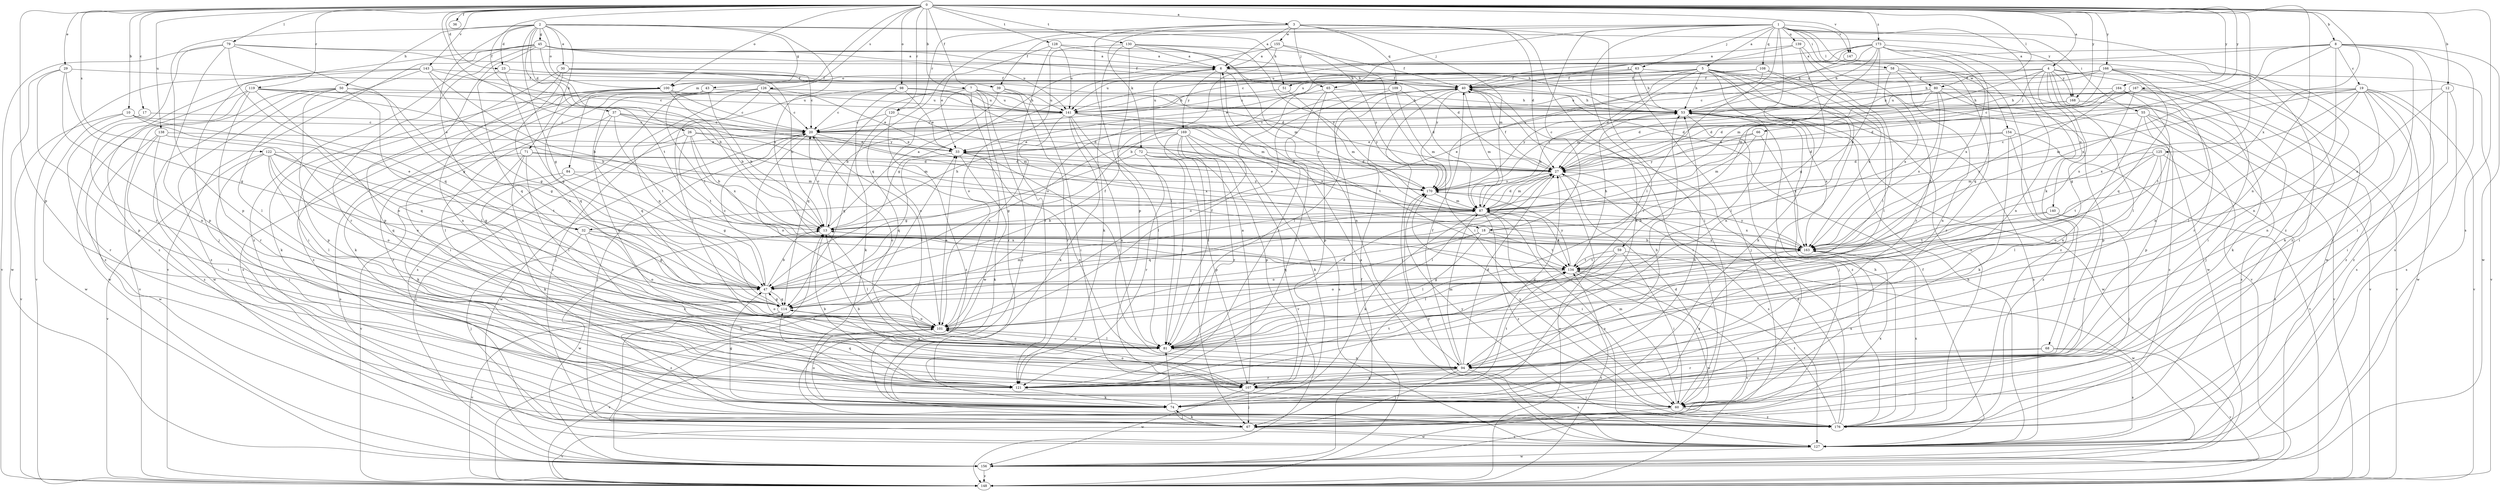strict digraph  {
0;
1;
2;
3;
4;
5;
6;
7;
8;
10;
12;
13;
17;
18;
19;
20;
23;
26;
27;
29;
30;
32;
33;
36;
37;
39;
40;
43;
45;
47;
50;
51;
53;
55;
58;
59;
60;
63;
65;
66;
67;
68;
71;
72;
74;
79;
80;
81;
84;
87;
94;
98;
100;
101;
107;
108;
109;
114;
119;
120;
121;
122;
125;
126;
127;
128;
130;
134;
138;
139;
140;
141;
143;
147;
148;
154;
155;
156;
163;
164;
166;
167;
168;
169;
170;
173;
176;
0 -> 3  [label=a];
0 -> 4  [label=a];
0 -> 7  [label=b];
0 -> 8  [label=b];
0 -> 10  [label=b];
0 -> 12  [label=b];
0 -> 17  [label=c];
0 -> 18  [label=c];
0 -> 23  [label=d];
0 -> 29  [label=e];
0 -> 36  [label=f];
0 -> 37  [label=f];
0 -> 39  [label=f];
0 -> 79  [label=l];
0 -> 80  [label=l];
0 -> 84  [label=m];
0 -> 94  [label=n];
0 -> 98  [label=o];
0 -> 100  [label=o];
0 -> 107  [label=p];
0 -> 119  [label=r];
0 -> 120  [label=r];
0 -> 122  [label=s];
0 -> 125  [label=s];
0 -> 126  [label=s];
0 -> 127  [label=s];
0 -> 128  [label=t];
0 -> 130  [label=t];
0 -> 138  [label=u];
0 -> 143  [label=v];
0 -> 147  [label=v];
0 -> 163  [label=x];
0 -> 164  [label=y];
0 -> 166  [label=y];
0 -> 167  [label=y];
0 -> 168  [label=y];
0 -> 173  [label=z];
1 -> 5  [label=a];
1 -> 18  [label=c];
1 -> 39  [label=f];
1 -> 55  [label=i];
1 -> 58  [label=i];
1 -> 59  [label=i];
1 -> 63  [label=j];
1 -> 65  [label=j];
1 -> 68  [label=k];
1 -> 80  [label=l];
1 -> 81  [label=l];
1 -> 108  [label=q];
1 -> 120  [label=r];
1 -> 121  [label=r];
1 -> 139  [label=u];
1 -> 147  [label=v];
1 -> 154  [label=w];
1 -> 176  [label=z];
2 -> 23  [label=d];
2 -> 26  [label=d];
2 -> 30  [label=e];
2 -> 32  [label=e];
2 -> 43  [label=g];
2 -> 45  [label=g];
2 -> 47  [label=g];
2 -> 50  [label=h];
2 -> 51  [label=h];
2 -> 71  [label=k];
2 -> 100  [label=o];
2 -> 107  [label=p];
2 -> 134  [label=t];
2 -> 163  [label=x];
2 -> 168  [label=y];
3 -> 6  [label=a];
3 -> 27  [label=d];
3 -> 60  [label=i];
3 -> 65  [label=j];
3 -> 72  [label=k];
3 -> 74  [label=k];
3 -> 87  [label=m];
3 -> 107  [label=p];
3 -> 109  [label=q];
3 -> 114  [label=q];
3 -> 155  [label=w];
4 -> 40  [label=f];
4 -> 47  [label=g];
4 -> 60  [label=i];
4 -> 66  [label=j];
4 -> 81  [label=l];
4 -> 87  [label=m];
4 -> 100  [label=o];
4 -> 121  [label=r];
4 -> 140  [label=u];
4 -> 148  [label=v];
4 -> 168  [label=y];
5 -> 27  [label=d];
5 -> 32  [label=e];
5 -> 40  [label=f];
5 -> 51  [label=h];
5 -> 53  [label=h];
5 -> 60  [label=i];
5 -> 74  [label=k];
5 -> 81  [label=l];
5 -> 94  [label=n];
5 -> 100  [label=o];
5 -> 141  [label=u];
5 -> 148  [label=v];
5 -> 156  [label=w];
6 -> 40  [label=f];
6 -> 94  [label=n];
6 -> 121  [label=r];
6 -> 141  [label=u];
6 -> 169  [label=y];
7 -> 53  [label=h];
7 -> 101  [label=o];
7 -> 114  [label=q];
7 -> 121  [label=r];
7 -> 141  [label=u];
7 -> 156  [label=w];
7 -> 176  [label=z];
8 -> 6  [label=a];
8 -> 18  [label=c];
8 -> 19  [label=c];
8 -> 20  [label=c];
8 -> 60  [label=i];
8 -> 67  [label=j];
8 -> 94  [label=n];
8 -> 127  [label=s];
8 -> 156  [label=w];
8 -> 163  [label=x];
10 -> 20  [label=c];
10 -> 32  [label=e];
10 -> 114  [label=q];
10 -> 148  [label=v];
10 -> 156  [label=w];
12 -> 53  [label=h];
12 -> 60  [label=i];
12 -> 127  [label=s];
12 -> 163  [label=x];
13 -> 6  [label=a];
13 -> 20  [label=c];
13 -> 53  [label=h];
13 -> 81  [label=l];
13 -> 156  [label=w];
13 -> 163  [label=x];
17 -> 20  [label=c];
17 -> 121  [label=r];
18 -> 81  [label=l];
18 -> 101  [label=o];
18 -> 114  [label=q];
18 -> 134  [label=t];
18 -> 163  [label=x];
19 -> 27  [label=d];
19 -> 53  [label=h];
19 -> 81  [label=l];
19 -> 87  [label=m];
19 -> 94  [label=n];
19 -> 127  [label=s];
19 -> 148  [label=v];
19 -> 156  [label=w];
19 -> 163  [label=x];
19 -> 176  [label=z];
20 -> 33  [label=e];
20 -> 67  [label=j];
20 -> 81  [label=l];
20 -> 101  [label=o];
20 -> 156  [label=w];
20 -> 163  [label=x];
23 -> 27  [label=d];
23 -> 40  [label=f];
23 -> 47  [label=g];
23 -> 114  [label=q];
26 -> 13  [label=b];
26 -> 33  [label=e];
26 -> 87  [label=m];
26 -> 121  [label=r];
26 -> 134  [label=t];
26 -> 163  [label=x];
27 -> 40  [label=f];
27 -> 81  [label=l];
27 -> 87  [label=m];
27 -> 127  [label=s];
27 -> 148  [label=v];
27 -> 170  [label=y];
29 -> 40  [label=f];
29 -> 47  [label=g];
29 -> 94  [label=n];
29 -> 107  [label=p];
29 -> 156  [label=w];
30 -> 13  [label=b];
30 -> 20  [label=c];
30 -> 40  [label=f];
30 -> 60  [label=i];
30 -> 94  [label=n];
30 -> 101  [label=o];
32 -> 47  [label=g];
32 -> 67  [label=j];
32 -> 101  [label=o];
32 -> 121  [label=r];
32 -> 163  [label=x];
33 -> 27  [label=d];
33 -> 74  [label=k];
33 -> 81  [label=l];
33 -> 94  [label=n];
33 -> 114  [label=q];
37 -> 20  [label=c];
37 -> 27  [label=d];
37 -> 81  [label=l];
37 -> 87  [label=m];
37 -> 114  [label=q];
37 -> 134  [label=t];
39 -> 13  [label=b];
39 -> 60  [label=i];
39 -> 121  [label=r];
39 -> 141  [label=u];
40 -> 53  [label=h];
40 -> 60  [label=i];
40 -> 67  [label=j];
40 -> 81  [label=l];
40 -> 87  [label=m];
43 -> 13  [label=b];
43 -> 60  [label=i];
43 -> 74  [label=k];
43 -> 134  [label=t];
43 -> 141  [label=u];
45 -> 6  [label=a];
45 -> 13  [label=b];
45 -> 40  [label=f];
45 -> 53  [label=h];
45 -> 67  [label=j];
45 -> 107  [label=p];
45 -> 121  [label=r];
45 -> 141  [label=u];
45 -> 148  [label=v];
45 -> 176  [label=z];
47 -> 13  [label=b];
47 -> 20  [label=c];
47 -> 40  [label=f];
47 -> 101  [label=o];
47 -> 114  [label=q];
50 -> 47  [label=g];
50 -> 81  [label=l];
50 -> 107  [label=p];
50 -> 141  [label=u];
50 -> 148  [label=v];
50 -> 156  [label=w];
50 -> 176  [label=z];
51 -> 87  [label=m];
51 -> 141  [label=u];
53 -> 20  [label=c];
53 -> 67  [label=j];
53 -> 127  [label=s];
53 -> 156  [label=w];
53 -> 163  [label=x];
53 -> 176  [label=z];
55 -> 20  [label=c];
55 -> 94  [label=n];
55 -> 107  [label=p];
55 -> 127  [label=s];
55 -> 148  [label=v];
55 -> 176  [label=z];
58 -> 40  [label=f];
58 -> 94  [label=n];
58 -> 121  [label=r];
58 -> 163  [label=x];
58 -> 176  [label=z];
59 -> 60  [label=i];
59 -> 81  [label=l];
59 -> 101  [label=o];
59 -> 134  [label=t];
59 -> 156  [label=w];
60 -> 27  [label=d];
60 -> 87  [label=m];
60 -> 156  [label=w];
60 -> 163  [label=x];
60 -> 170  [label=y];
60 -> 176  [label=z];
63 -> 13  [label=b];
63 -> 40  [label=f];
63 -> 53  [label=h];
63 -> 67  [label=j];
63 -> 176  [label=z];
65 -> 53  [label=h];
65 -> 101  [label=o];
65 -> 107  [label=p];
65 -> 121  [label=r];
65 -> 170  [label=y];
66 -> 33  [label=e];
66 -> 87  [label=m];
66 -> 163  [label=x];
66 -> 170  [label=y];
67 -> 13  [label=b];
67 -> 74  [label=k];
67 -> 127  [label=s];
67 -> 148  [label=v];
67 -> 163  [label=x];
68 -> 94  [label=n];
68 -> 121  [label=r];
68 -> 127  [label=s];
68 -> 148  [label=v];
71 -> 27  [label=d];
71 -> 74  [label=k];
71 -> 81  [label=l];
71 -> 87  [label=m];
71 -> 121  [label=r];
71 -> 127  [label=s];
72 -> 27  [label=d];
72 -> 47  [label=g];
72 -> 67  [label=j];
72 -> 81  [label=l];
72 -> 107  [label=p];
72 -> 121  [label=r];
74 -> 47  [label=g];
74 -> 53  [label=h];
74 -> 67  [label=j];
74 -> 81  [label=l];
74 -> 101  [label=o];
74 -> 163  [label=x];
79 -> 6  [label=a];
79 -> 47  [label=g];
79 -> 53  [label=h];
79 -> 107  [label=p];
79 -> 114  [label=q];
79 -> 121  [label=r];
79 -> 148  [label=v];
80 -> 27  [label=d];
80 -> 107  [label=p];
80 -> 134  [label=t];
80 -> 141  [label=u];
80 -> 148  [label=v];
80 -> 163  [label=x];
80 -> 170  [label=y];
81 -> 20  [label=c];
81 -> 27  [label=d];
81 -> 94  [label=n];
81 -> 101  [label=o];
84 -> 47  [label=g];
84 -> 74  [label=k];
84 -> 148  [label=v];
84 -> 170  [label=y];
87 -> 13  [label=b];
87 -> 27  [label=d];
87 -> 53  [label=h];
87 -> 60  [label=i];
87 -> 74  [label=k];
87 -> 114  [label=q];
87 -> 127  [label=s];
87 -> 134  [label=t];
87 -> 163  [label=x];
87 -> 176  [label=z];
94 -> 27  [label=d];
94 -> 40  [label=f];
94 -> 67  [label=j];
94 -> 87  [label=m];
94 -> 107  [label=p];
94 -> 114  [label=q];
94 -> 121  [label=r];
94 -> 127  [label=s];
98 -> 20  [label=c];
98 -> 33  [label=e];
98 -> 67  [label=j];
98 -> 74  [label=k];
98 -> 87  [label=m];
98 -> 141  [label=u];
100 -> 13  [label=b];
100 -> 20  [label=c];
100 -> 53  [label=h];
100 -> 74  [label=k];
100 -> 114  [label=q];
100 -> 127  [label=s];
100 -> 176  [label=z];
101 -> 33  [label=e];
101 -> 40  [label=f];
101 -> 81  [label=l];
101 -> 148  [label=v];
107 -> 6  [label=a];
107 -> 13  [label=b];
107 -> 27  [label=d];
107 -> 53  [label=h];
107 -> 60  [label=i];
107 -> 67  [label=j];
107 -> 101  [label=o];
107 -> 134  [label=t];
107 -> 156  [label=w];
108 -> 33  [label=e];
108 -> 40  [label=f];
108 -> 81  [label=l];
108 -> 87  [label=m];
108 -> 163  [label=x];
109 -> 27  [label=d];
109 -> 87  [label=m];
109 -> 141  [label=u];
109 -> 148  [label=v];
114 -> 47  [label=g];
114 -> 87  [label=m];
114 -> 101  [label=o];
114 -> 148  [label=v];
114 -> 176  [label=z];
119 -> 13  [label=b];
119 -> 53  [label=h];
119 -> 101  [label=o];
119 -> 121  [label=r];
119 -> 156  [label=w];
119 -> 170  [label=y];
119 -> 176  [label=z];
120 -> 20  [label=c];
120 -> 114  [label=q];
120 -> 163  [label=x];
120 -> 176  [label=z];
121 -> 13  [label=b];
121 -> 74  [label=k];
121 -> 114  [label=q];
121 -> 134  [label=t];
122 -> 27  [label=d];
122 -> 47  [label=g];
122 -> 60  [label=i];
122 -> 81  [label=l];
122 -> 101  [label=o];
122 -> 114  [label=q];
122 -> 134  [label=t];
122 -> 148  [label=v];
125 -> 27  [label=d];
125 -> 81  [label=l];
125 -> 87  [label=m];
125 -> 101  [label=o];
125 -> 127  [label=s];
125 -> 134  [label=t];
126 -> 20  [label=c];
126 -> 33  [label=e];
126 -> 81  [label=l];
126 -> 94  [label=n];
126 -> 114  [label=q];
126 -> 127  [label=s];
126 -> 141  [label=u];
127 -> 6  [label=a];
127 -> 40  [label=f];
127 -> 53  [label=h];
127 -> 156  [label=w];
127 -> 170  [label=y];
128 -> 6  [label=a];
128 -> 27  [label=d];
128 -> 33  [label=e];
128 -> 121  [label=r];
128 -> 141  [label=u];
130 -> 6  [label=a];
130 -> 40  [label=f];
130 -> 74  [label=k];
130 -> 81  [label=l];
130 -> 87  [label=m];
130 -> 101  [label=o];
130 -> 170  [label=y];
134 -> 47  [label=g];
134 -> 53  [label=h];
134 -> 148  [label=v];
134 -> 156  [label=w];
134 -> 170  [label=y];
138 -> 33  [label=e];
138 -> 60  [label=i];
138 -> 101  [label=o];
138 -> 156  [label=w];
138 -> 176  [label=z];
139 -> 6  [label=a];
139 -> 47  [label=g];
139 -> 81  [label=l];
139 -> 121  [label=r];
139 -> 170  [label=y];
140 -> 13  [label=b];
140 -> 67  [label=j];
140 -> 121  [label=r];
140 -> 134  [label=t];
141 -> 20  [label=c];
141 -> 74  [label=k];
141 -> 81  [label=l];
141 -> 94  [label=n];
141 -> 101  [label=o];
141 -> 134  [label=t];
141 -> 170  [label=y];
143 -> 13  [label=b];
143 -> 20  [label=c];
143 -> 40  [label=f];
143 -> 47  [label=g];
143 -> 81  [label=l];
143 -> 148  [label=v];
143 -> 176  [label=z];
147 -> 53  [label=h];
147 -> 156  [label=w];
148 -> 33  [label=e];
148 -> 134  [label=t];
154 -> 27  [label=d];
154 -> 33  [label=e];
154 -> 74  [label=k];
154 -> 148  [label=v];
154 -> 176  [label=z];
155 -> 6  [label=a];
155 -> 47  [label=g];
155 -> 60  [label=i];
155 -> 101  [label=o];
155 -> 170  [label=y];
156 -> 20  [label=c];
156 -> 40  [label=f];
156 -> 148  [label=v];
163 -> 13  [label=b];
163 -> 134  [label=t];
163 -> 170  [label=y];
164 -> 27  [label=d];
164 -> 53  [label=h];
164 -> 74  [label=k];
164 -> 134  [label=t];
164 -> 163  [label=x];
166 -> 20  [label=c];
166 -> 27  [label=d];
166 -> 40  [label=f];
166 -> 53  [label=h];
166 -> 60  [label=i];
166 -> 74  [label=k];
166 -> 94  [label=n];
166 -> 114  [label=q];
167 -> 20  [label=c];
167 -> 27  [label=d];
167 -> 141  [label=u];
167 -> 148  [label=v];
167 -> 163  [label=x];
167 -> 176  [label=z];
168 -> 27  [label=d];
168 -> 67  [label=j];
168 -> 170  [label=y];
169 -> 33  [label=e];
169 -> 47  [label=g];
169 -> 74  [label=k];
169 -> 81  [label=l];
169 -> 107  [label=p];
169 -> 121  [label=r];
169 -> 127  [label=s];
169 -> 148  [label=v];
170 -> 33  [label=e];
170 -> 87  [label=m];
173 -> 6  [label=a];
173 -> 13  [label=b];
173 -> 40  [label=f];
173 -> 53  [label=h];
173 -> 87  [label=m];
173 -> 94  [label=n];
173 -> 114  [label=q];
173 -> 141  [label=u];
173 -> 163  [label=x];
173 -> 170  [label=y];
173 -> 176  [label=z];
176 -> 27  [label=d];
176 -> 40  [label=f];
176 -> 53  [label=h];
176 -> 134  [label=t];
176 -> 163  [label=x];
176 -> 170  [label=y];
}
